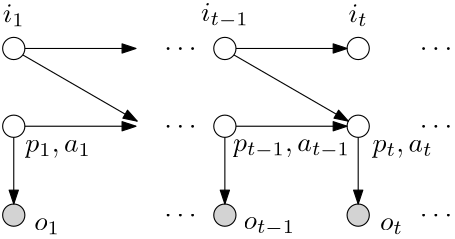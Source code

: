 <?xml version="1.0"?>
<!DOCTYPE ipe SYSTEM "ipe.dtd">
<ipe version="70206" creator="Ipe 7.2.7">
<info created="D:20180104162712" modified="D:20180104164607"/>
<ipestyle name="basic">
<symbol name="arrow/arc(spx)">
<path stroke="sym-stroke" fill="sym-stroke" pen="sym-pen">
0 0 m
-1 0.333 l
-1 -0.333 l
h
</path>
</symbol>
<symbol name="arrow/farc(spx)">
<path stroke="sym-stroke" fill="white" pen="sym-pen">
0 0 m
-1 0.333 l
-1 -0.333 l
h
</path>
</symbol>
<symbol name="arrow/ptarc(spx)">
<path stroke="sym-stroke" fill="sym-stroke" pen="sym-pen">
0 0 m
-1 0.333 l
-0.8 0 l
-1 -0.333 l
h
</path>
</symbol>
<symbol name="arrow/fptarc(spx)">
<path stroke="sym-stroke" fill="white" pen="sym-pen">
0 0 m
-1 0.333 l
-0.8 0 l
-1 -0.333 l
h
</path>
</symbol>
<symbol name="mark/circle(sx)" transformations="translations">
<path fill="sym-stroke">
0.6 0 0 0.6 0 0 e
0.4 0 0 0.4 0 0 e
</path>
</symbol>
<symbol name="mark/disk(sx)" transformations="translations">
<path fill="sym-stroke">
0.6 0 0 0.6 0 0 e
</path>
</symbol>
<symbol name="mark/fdisk(sfx)" transformations="translations">
<group>
<path fill="sym-fill">
0.5 0 0 0.5 0 0 e
</path>
<path fill="sym-stroke" fillrule="eofill">
0.6 0 0 0.6 0 0 e
0.4 0 0 0.4 0 0 e
</path>
</group>
</symbol>
<symbol name="mark/box(sx)" transformations="translations">
<path fill="sym-stroke" fillrule="eofill">
-0.6 -0.6 m
0.6 -0.6 l
0.6 0.6 l
-0.6 0.6 l
h
-0.4 -0.4 m
0.4 -0.4 l
0.4 0.4 l
-0.4 0.4 l
h
</path>
</symbol>
<symbol name="mark/square(sx)" transformations="translations">
<path fill="sym-stroke">
-0.6 -0.6 m
0.6 -0.6 l
0.6 0.6 l
-0.6 0.6 l
h
</path>
</symbol>
<symbol name="mark/fsquare(sfx)" transformations="translations">
<group>
<path fill="sym-fill">
-0.5 -0.5 m
0.5 -0.5 l
0.5 0.5 l
-0.5 0.5 l
h
</path>
<path fill="sym-stroke" fillrule="eofill">
-0.6 -0.6 m
0.6 -0.6 l
0.6 0.6 l
-0.6 0.6 l
h
-0.4 -0.4 m
0.4 -0.4 l
0.4 0.4 l
-0.4 0.4 l
h
</path>
</group>
</symbol>
<symbol name="mark/cross(sx)" transformations="translations">
<group>
<path fill="sym-stroke">
-0.43 -0.57 m
0.57 0.43 l
0.43 0.57 l
-0.57 -0.43 l
h
</path>
<path fill="sym-stroke">
-0.43 0.57 m
0.57 -0.43 l
0.43 -0.57 l
-0.57 0.43 l
h
</path>
</group>
</symbol>
<symbol name="arrow/fnormal(spx)">
<path stroke="sym-stroke" fill="white" pen="sym-pen">
0 0 m
-1 0.333 l
-1 -0.333 l
h
</path>
</symbol>
<symbol name="arrow/pointed(spx)">
<path stroke="sym-stroke" fill="sym-stroke" pen="sym-pen">
0 0 m
-1 0.333 l
-0.8 0 l
-1 -0.333 l
h
</path>
</symbol>
<symbol name="arrow/fpointed(spx)">
<path stroke="sym-stroke" fill="white" pen="sym-pen">
0 0 m
-1 0.333 l
-0.8 0 l
-1 -0.333 l
h
</path>
</symbol>
<symbol name="arrow/linear(spx)">
<path stroke="sym-stroke" pen="sym-pen">
-1 0.333 m
0 0 l
-1 -0.333 l
</path>
</symbol>
<symbol name="arrow/fdouble(spx)">
<path stroke="sym-stroke" fill="white" pen="sym-pen">
0 0 m
-1 0.333 l
-1 -0.333 l
h
-1 0 m
-2 0.333 l
-2 -0.333 l
h
</path>
</symbol>
<symbol name="arrow/double(spx)">
<path stroke="sym-stroke" fill="sym-stroke" pen="sym-pen">
0 0 m
-1 0.333 l
-1 -0.333 l
h
-1 0 m
-2 0.333 l
-2 -0.333 l
h
</path>
</symbol>
<pen name="heavier" value="0.8"/>
<pen name="fat" value="1.2"/>
<pen name="ultrafat" value="2"/>
<symbolsize name="large" value="5"/>
<symbolsize name="small" value="2"/>
<symbolsize name="tiny" value="1.1"/>
<arrowsize name="large" value="10"/>
<arrowsize name="small" value="5"/>
<arrowsize name="tiny" value="3"/>
<color name="red" value="1 0 0"/>
<color name="green" value="0 1 0"/>
<color name="blue" value="0 0 1"/>
<color name="yellow" value="1 1 0"/>
<color name="orange" value="1 0.647 0"/>
<color name="gold" value="1 0.843 0"/>
<color name="purple" value="0.627 0.125 0.941"/>
<color name="gray" value="0.745"/>
<color name="brown" value="0.647 0.165 0.165"/>
<color name="navy" value="0 0 0.502"/>
<color name="pink" value="1 0.753 0.796"/>
<color name="seagreen" value="0.18 0.545 0.341"/>
<color name="turquoise" value="0.251 0.878 0.816"/>
<color name="violet" value="0.933 0.51 0.933"/>
<color name="darkblue" value="0 0 0.545"/>
<color name="darkcyan" value="0 0.545 0.545"/>
<color name="darkgray" value="0.663"/>
<color name="darkgreen" value="0 0.392 0"/>
<color name="darkmagenta" value="0.545 0 0.545"/>
<color name="darkorange" value="1 0.549 0"/>
<color name="darkred" value="0.545 0 0"/>
<color name="lightblue" value="0.678 0.847 0.902"/>
<color name="lightcyan" value="0.878 1 1"/>
<color name="lightgray" value="0.827"/>
<color name="lightgreen" value="0.565 0.933 0.565"/>
<color name="lightyellow" value="1 1 0.878"/>
<dashstyle name="dashed" value="[4] 0"/>
<dashstyle name="dotted" value="[1 3] 0"/>
<dashstyle name="dash dotted" value="[4 2 1 2] 0"/>
<dashstyle name="dash dot dotted" value="[4 2 1 2 1 2] 0"/>
<textsize name="large" value="\large"/>
<textsize name="Large" value="\Large"/>
<textsize name="LARGE" value="\LARGE"/>
<textsize name="huge" value="\huge"/>
<textsize name="Huge" value="\Huge"/>
<textsize name="small" value="\small"/>
<textsize name="footnote" value="\footnotesize"/>
<textsize name="tiny" value="\tiny"/>
<textstyle name="center" begin="\begin{center}" end="\end{center}"/>
<textstyle name="itemize" begin="\begin{itemize}" end="\end{itemize}"/>
<textstyle name="item" begin="\begin{itemize}\item{}" end="\end{itemize}"/>
<gridsize name="4 pts" value="4"/>
<gridsize name="8 pts (~3 mm)" value="8"/>
<gridsize name="16 pts (~6 mm)" value="16"/>
<gridsize name="32 pts (~12 mm)" value="32"/>
<gridsize name="10 pts (~3.5 mm)" value="10"/>
<gridsize name="20 pts (~7 mm)" value="20"/>
<gridsize name="14 pts (~5 mm)" value="14"/>
<gridsize name="28 pts (~10 mm)" value="28"/>
<gridsize name="56 pts (~20 mm)" value="56"/>
<anglesize name="90 deg" value="90"/>
<anglesize name="60 deg" value="60"/>
<anglesize name="45 deg" value="45"/>
<anglesize name="30 deg" value="30"/>
<anglesize name="22.5 deg" value="22.5"/>
<opacity name="10%" value="0.1"/>
<opacity name="30%" value="0.3"/>
<opacity name="50%" value="0.5"/>
<opacity name="75%" value="0.75"/>
<tiling name="falling" angle="-60" step="4" width="1"/>
<tiling name="rising" angle="30" step="4" width="1"/>
</ipestyle>
<page>
<layer name="alpha"/>
<view layers="alpha" active="alpha"/>
<text layer="alpha" matrix="1 0 0 1 16 0" transformations="translations" pos="160 736" stroke="black" type="label" width="17.138" height="6.575" depth="2.32" halign="center" valign="center">$i_{t - 1}$</text>
<text matrix="1 0 0 1 -60 0" transformations="translations" pos="160 736" stroke="black" type="label" width="7.902" height="6.575" depth="1.49" halign="center" valign="center" style="math">i_{1}</text>
<text matrix="1 0 0 1 64 0" transformations="translations" pos="160 736" stroke="black" type="label" width="6.94" height="6.575" depth="1.49" halign="center" valign="center" style="math">i_{t}</text>
<text matrix="1 0 0 1 40 -48" transformations="translations" pos="160 736" stroke="black" type="label" width="42.118" height="4.294" depth="2.32" halign="center" valign="center" style="math">p_{t - 1}, a_{t - 1}</text>
<text matrix="1 0 0 1 -44 -48" transformations="translations" pos="160 736" stroke="black" type="label" width="23.645" height="4.297" depth="1.93" halign="center" valign="center" style="math">p_{1}, a_{1}</text>
<text matrix="1 0 0 1 80 -48" transformations="translations" pos="160 736" stroke="black" type="label" width="21.722" height="4.297" depth="1.93" halign="center" valign="center" style="math">p_{t}, a_{t}</text>
<text matrix="1 0 0 1 32 -76" transformations="translations" pos="160 736" stroke="black" type="label" width="18.535" height="4.294" depth="2.32" halign="center" valign="center" style="math">o_{t - 1}</text>
<text matrix="1 0 0 1 76 -76" transformations="translations" pos="160 736" stroke="black" type="label" width="8.337" height="4.294" depth="1.49" halign="center" valign="center" style="math">o_{t}</text>
<path matrix="1 0 0 1 -28 0" stroke="black">
4 0 0 4 128 724 e
</path>
<path stroke="black">
4 0 0 4 176 724 e
</path>
<path stroke="black">
4 0 0 4 224 724 e
</path>
<path matrix="1 0 0 1 -28 16" stroke="black">
4 0 0 4 128 680 e
</path>
<path matrix="1 0 0 1 0 16" stroke="black">
4 0 0 4 176 680 e
</path>
<path matrix="1 0 0 1 0 16" stroke="black">
4 0 0 4 224 680 e
</path>
<path matrix="1 0 0 1 -28 -16" stroke="black" fill="lightgray">
4 0 0 4 128 680 e
</path>
<path matrix="1 0 0 1 96 -16" stroke="black" fill="lightgray">
4 0 0 4 128 680 e
</path>
<path matrix="1 0 0 1 48 -16" stroke="black" fill="lightgray">
4 0 0 4 128 680 e
</path>
<path stroke="black" arrow="normal/small">
180 724 m
220 724 l
</path>
<path matrix="1 0 0 1 -28 0" stroke="black" arrow="normal/small">
128 692 m
128 668 l
</path>
<text matrix="1 0 0 1 -24 4" transformations="translations" pos="136 656" stroke="black" type="label" width="9.298" height="4.294" depth="1.49" halign="center" valign="center">$o_1$</text>
<path stroke="black" arrow="normal/small">
176 692 m
176 668 l
</path>
<path stroke="black" arrow="normal/small">
224 692 m
224 668 l
</path>
<path matrix="1 0 0 1 48 0" stroke="black" arrow="normal/small">
131.252 721.671 m
172.446 697.836 l
</path>
<path stroke="black" arrow="normal/small">
180 696 m
220 696 l
</path>
<path matrix="1 0 0 1 -76 0" stroke="black" arrow="normal/small">
180 724 m
220 724 l
</path>
<path matrix="1 0 0 1 -28 0" stroke="black" arrow="normal/small">
131.252 721.671 m
172.446 697.836 l
</path>
<path matrix="1 0 0 1 -76 0" stroke="black" arrow="normal/small">
180 696 m
220 696 l
</path>
<text matrix="1 0 0 1 12 0" transformations="translations" pos="148 696" stroke="black" type="label" width="11.623" height="1.052" depth="0" halign="center" valign="center">$\dots$</text>
<text matrix="1 0 0 1 104 0" transformations="translations" pos="148 696" stroke="black" type="label" width="11.623" height="1.052" depth="0" halign="center" valign="center" style="math">\dots</text>
<text matrix="1 0 0 1 12 28" transformations="translations" pos="148 696" stroke="black" type="label" width="11.623" height="1.052" depth="0" halign="center" valign="center" style="math">\dots</text>
<text matrix="1 0 0 1 12 -32" transformations="translations" pos="148 696" stroke="black" type="label" width="11.623" height="1.052" depth="0" halign="center" valign="center" style="math">\dots</text>
<text matrix="1 0 0 1 104 -32" transformations="translations" pos="148 696" stroke="black" type="label" width="11.623" height="1.052" depth="0" halign="center" valign="center" style="math">\dots</text>
<text matrix="1 0 0 1 104 28" transformations="translations" pos="148 696" stroke="black" type="label" width="11.623" height="1.052" depth="0" halign="center" valign="center" style="math">\dots</text>
</page>
</ipe>
